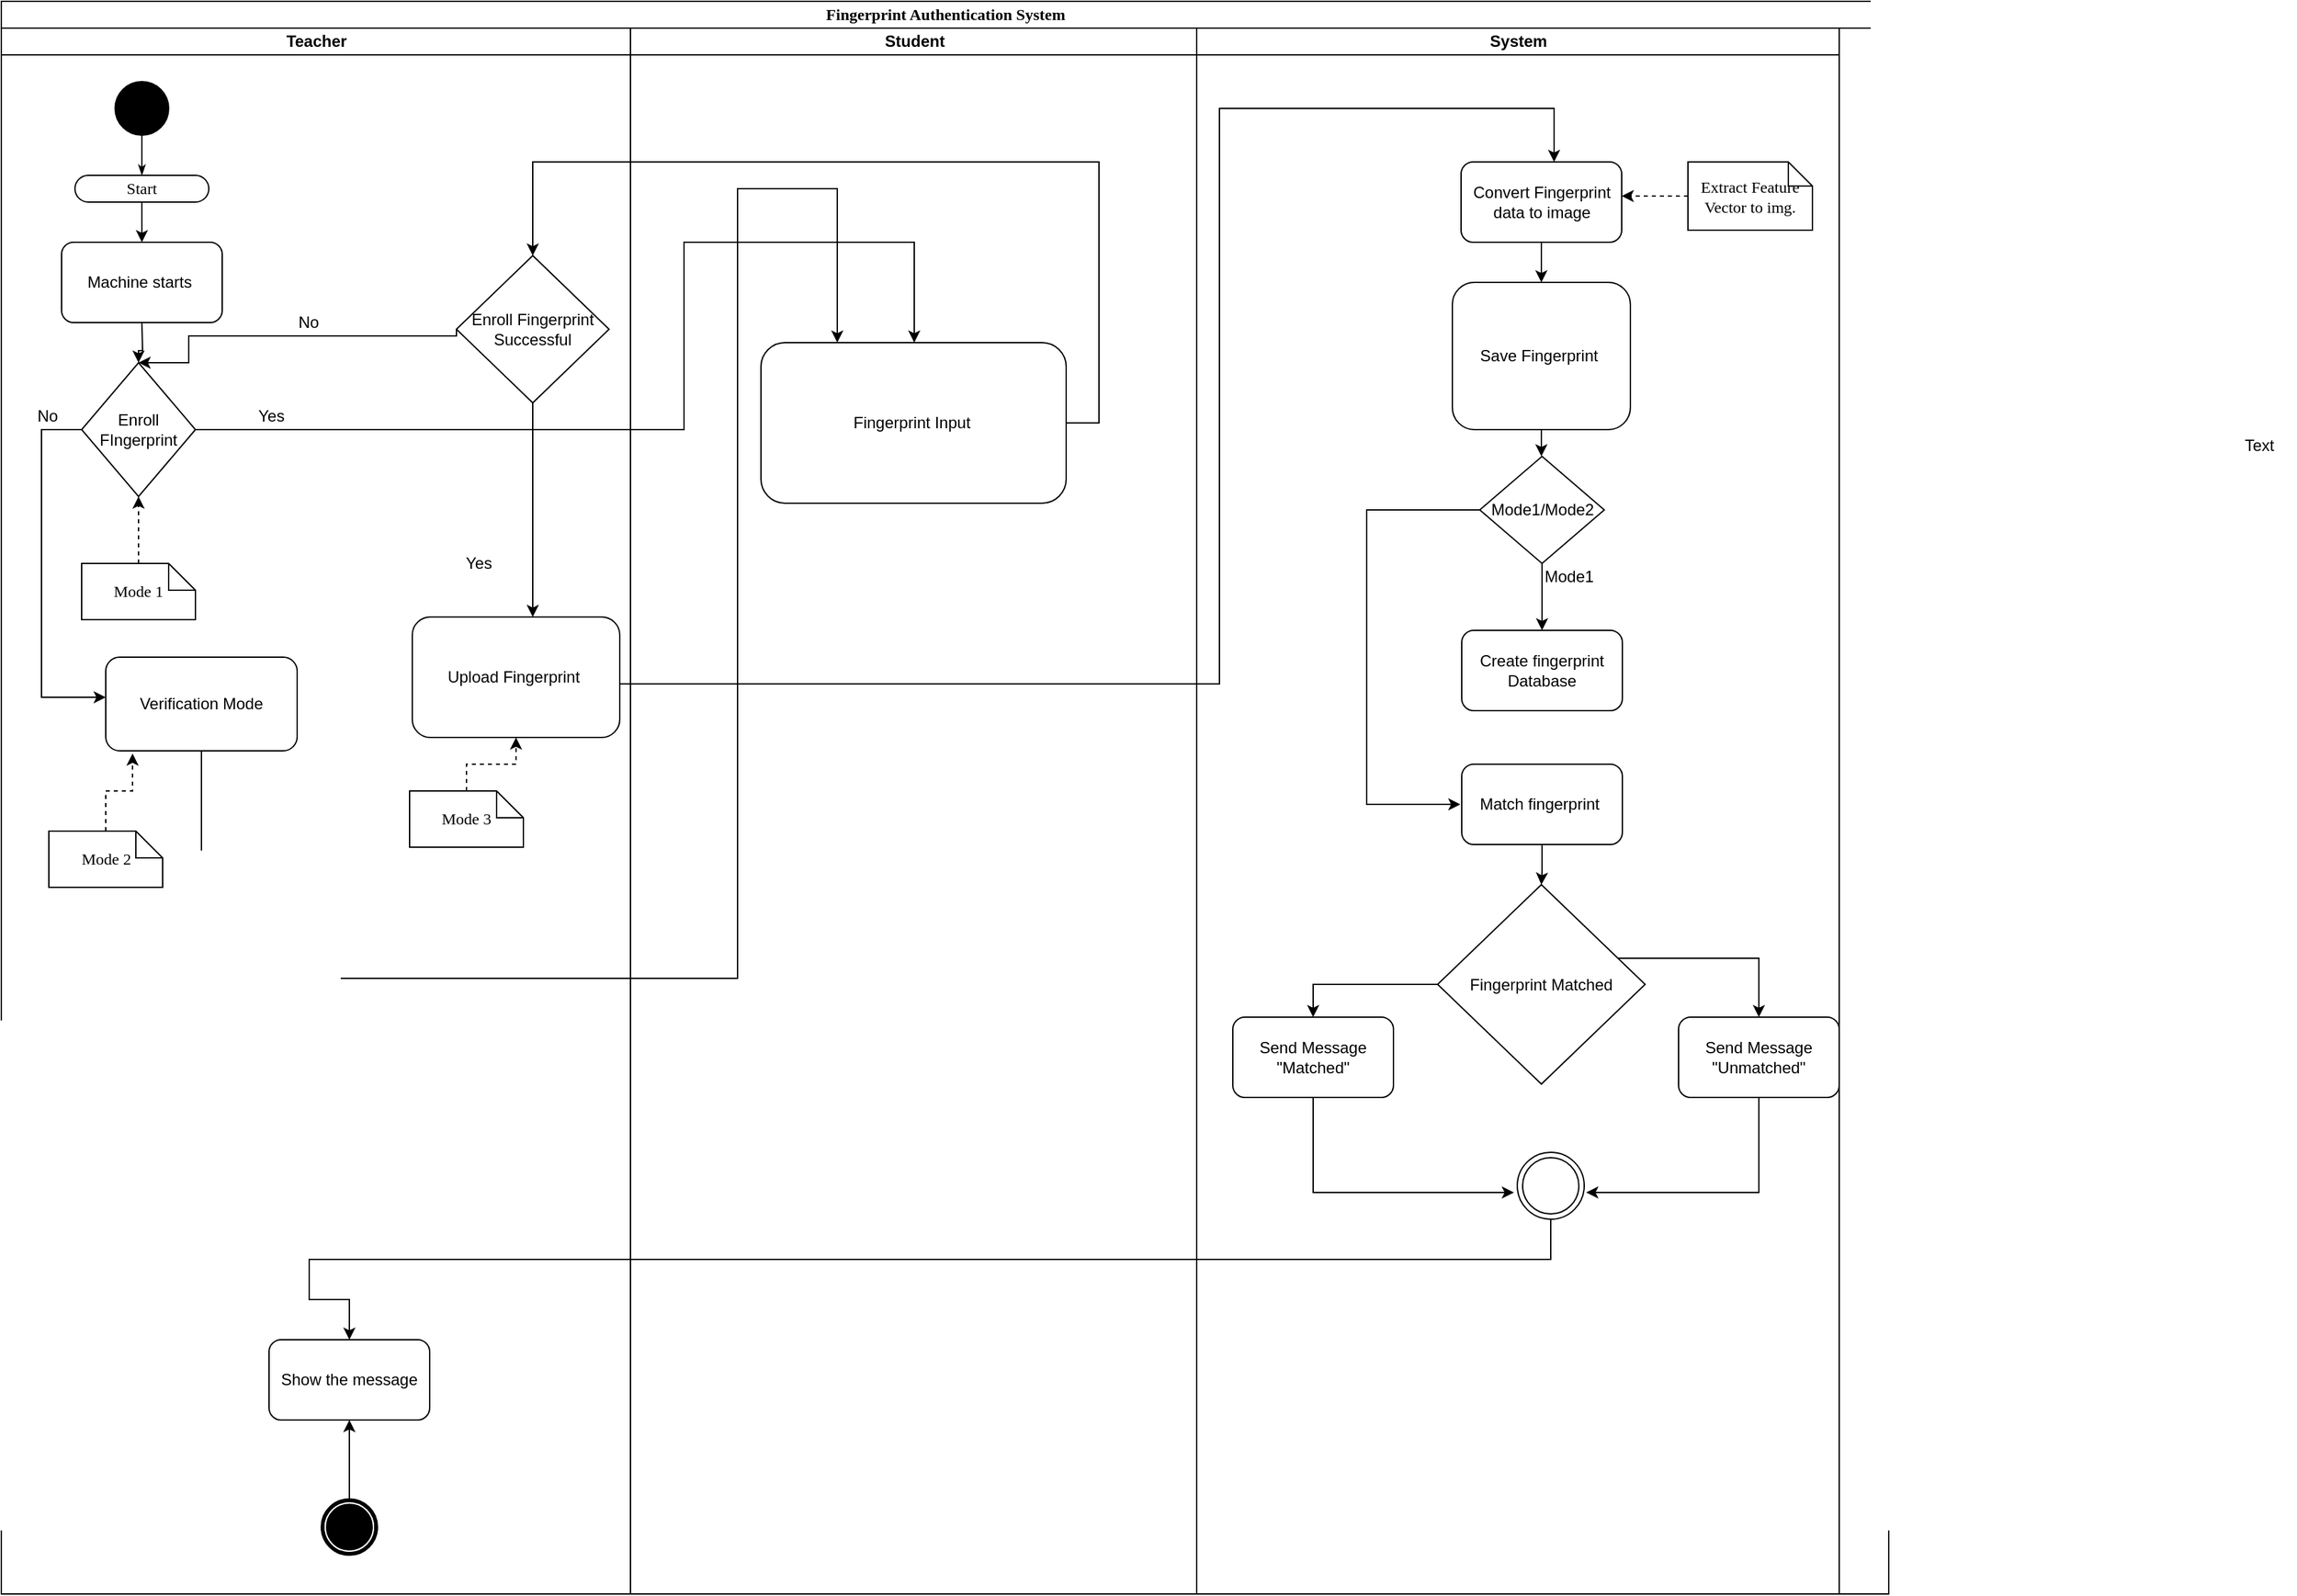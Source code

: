 <mxfile version="12.1.7" type="device" pages="1"><diagram name="Page-1" id="0783ab3e-0a74-02c8-0abd-f7b4e66b4bec"><mxGraphModel dx="927" dy="1521" grid="1" gridSize="10" guides="1" tooltips="1" connect="1" arrows="1" fold="1" page="1" pageScale="1" pageWidth="850" pageHeight="1100" background="#ffffff" math="0" shadow="0"><root><mxCell id="0"/><mxCell id="1" parent="0"/><mxCell id="1c1d494c118603dd-1" value="Fingerprint Authentication System" style="swimlane;html=1;childLayout=stackLayout;startSize=20;rounded=0;shadow=0;comic=0;labelBackgroundColor=none;strokeColor=#000000;strokeWidth=1;fillColor=#ffffff;fontFamily=Verdana;fontSize=12;fontColor=#000000;align=center;" parent="1" vertex="1"><mxGeometry x="90" y="-660" width="1410" height="1190" as="geometry"/></mxCell><mxCell id="84ip5CYYJMGptJ2kDRtu-42" value="" style="edgeStyle=orthogonalEdgeStyle;rounded=0;orthogonalLoop=1;jettySize=auto;html=1;" edge="1" parent="1c1d494c118603dd-1" source="84ip5CYYJMGptJ2kDRtu-13" target="84ip5CYYJMGptJ2kDRtu-22"><mxGeometry relative="1" as="geometry"><Array as="points"><mxPoint x="820" y="315"/><mxPoint x="820" y="120"/><mxPoint x="397" y="120"/></Array></mxGeometry></mxCell><mxCell id="84ip5CYYJMGptJ2kDRtu-70" value="" style="edgeStyle=orthogonalEdgeStyle;rounded=0;orthogonalLoop=1;jettySize=auto;html=1;" edge="1" parent="1c1d494c118603dd-1" source="84ip5CYYJMGptJ2kDRtu-57"><mxGeometry relative="1" as="geometry"><mxPoint x="1160" y="120" as="targetPoint"/><Array as="points"><mxPoint x="910" y="510"/><mxPoint x="910" y="80"/><mxPoint x="1160" y="80"/></Array></mxGeometry></mxCell><mxCell id="1c1d494c118603dd-2" value="Teacher" style="swimlane;html=1;startSize=20;" parent="1c1d494c118603dd-1" vertex="1"><mxGeometry y="20" width="470" height="1170" as="geometry"/></mxCell><mxCell id="84ip5CYYJMGptJ2kDRtu-9" value="" style="edgeStyle=orthogonalEdgeStyle;rounded=0;orthogonalLoop=1;jettySize=auto;html=1;dashed=1;" edge="1" parent="1c1d494c118603dd-2" source="1c1d494c118603dd-21" target="84ip5CYYJMGptJ2kDRtu-6"><mxGeometry relative="1" as="geometry"><mxPoint x="55" y="320" as="targetPoint"/></mxGeometry></mxCell><mxCell id="1c1d494c118603dd-21" value="Mode 1" style="shape=note;whiteSpace=wrap;html=1;rounded=0;shadow=0;comic=0;labelBackgroundColor=none;strokeColor=#000000;strokeWidth=1;fillColor=#ffffff;fontFamily=Verdana;fontSize=12;fontColor=#000000;align=center;size=20;" parent="1c1d494c118603dd-2" vertex="1"><mxGeometry x="60" y="400" width="85" height="42" as="geometry"/></mxCell><mxCell id="60571a20871a0731-4" value="" style="ellipse;whiteSpace=wrap;html=1;rounded=0;shadow=0;comic=0;labelBackgroundColor=none;strokeColor=#000000;strokeWidth=1;fillColor=#000000;fontFamily=Verdana;fontSize=12;fontColor=#000000;align=center;" parent="1c1d494c118603dd-2" vertex="1"><mxGeometry x="85" y="40" width="40" height="40" as="geometry"/></mxCell><mxCell id="84ip5CYYJMGptJ2kDRtu-5" value="" style="edgeStyle=orthogonalEdgeStyle;rounded=0;orthogonalLoop=1;jettySize=auto;html=1;" edge="1" parent="1c1d494c118603dd-2" source="60571a20871a0731-8"><mxGeometry relative="1" as="geometry"><mxPoint x="105" y="160" as="targetPoint"/></mxGeometry></mxCell><mxCell id="60571a20871a0731-8" value="Start" style="rounded=1;whiteSpace=wrap;html=1;shadow=0;comic=0;labelBackgroundColor=none;strokeColor=#000000;strokeWidth=1;fillColor=#ffffff;fontFamily=Verdana;fontSize=12;fontColor=#000000;align=center;arcSize=50;" parent="1c1d494c118603dd-2" vertex="1"><mxGeometry x="55" y="110" width="100" height="20" as="geometry"/></mxCell><mxCell id="1c1d494c118603dd-27" style="edgeStyle=orthogonalEdgeStyle;rounded=0;html=1;labelBackgroundColor=none;startArrow=none;startFill=0;startSize=5;endArrow=classicThin;endFill=1;endSize=5;jettySize=auto;orthogonalLoop=1;strokeColor=#000000;strokeWidth=1;fontFamily=Verdana;fontSize=12;fontColor=#000000;" parent="1c1d494c118603dd-2" source="60571a20871a0731-4" target="60571a20871a0731-8" edge="1"><mxGeometry relative="1" as="geometry"/></mxCell><mxCell id="84ip5CYYJMGptJ2kDRtu-7" value="" style="edgeStyle=orthogonalEdgeStyle;rounded=0;orthogonalLoop=1;jettySize=auto;html=1;" edge="1" parent="1c1d494c118603dd-2" target="84ip5CYYJMGptJ2kDRtu-6"><mxGeometry relative="1" as="geometry"><mxPoint x="105" y="220" as="sourcePoint"/></mxGeometry></mxCell><mxCell id="84ip5CYYJMGptJ2kDRtu-6" value="Enroll FIngerprint" style="rhombus;whiteSpace=wrap;html=1;direction=south;" vertex="1" parent="1c1d494c118603dd-2"><mxGeometry x="60" y="250" width="85" height="100" as="geometry"/></mxCell><mxCell id="84ip5CYYJMGptJ2kDRtu-11" value="Yes" style="text;html=1;resizable=0;points=[];autosize=1;align=left;verticalAlign=top;spacingTop=-4;" vertex="1" parent="1c1d494c118603dd-2"><mxGeometry x="190" y="280" width="40" height="20" as="geometry"/></mxCell><mxCell id="84ip5CYYJMGptJ2kDRtu-27" value="" style="edgeStyle=orthogonalEdgeStyle;rounded=0;orthogonalLoop=1;jettySize=auto;html=1;exitX=0.5;exitY=1;exitDx=0;exitDy=0;" edge="1" parent="1c1d494c118603dd-2" source="84ip5CYYJMGptJ2kDRtu-6" target="84ip5CYYJMGptJ2kDRtu-25"><mxGeometry relative="1" as="geometry"><mxPoint x="40" y="500" as="targetPoint"/><Array as="points"><mxPoint x="30" y="300"/><mxPoint x="30" y="500"/></Array></mxGeometry></mxCell><mxCell id="84ip5CYYJMGptJ2kDRtu-18" value="No" style="text;html=1;resizable=0;points=[];autosize=1;align=left;verticalAlign=top;spacingTop=-4;" vertex="1" parent="1c1d494c118603dd-2"><mxGeometry x="25" y="280" width="30" height="20" as="geometry"/></mxCell><mxCell id="84ip5CYYJMGptJ2kDRtu-20" value="&lt;span style=&quot;white-space: normal&quot;&gt;Machine starts&amp;nbsp;&lt;/span&gt;" style="rounded=1;whiteSpace=wrap;html=1;" vertex="1" parent="1c1d494c118603dd-2"><mxGeometry x="45" y="160" width="120" height="60" as="geometry"/></mxCell><mxCell id="84ip5CYYJMGptJ2kDRtu-25" value="Verification Mode" style="rounded=1;whiteSpace=wrap;html=1;" vertex="1" parent="1c1d494c118603dd-2"><mxGeometry x="78" y="470" width="143" height="70" as="geometry"/></mxCell><mxCell id="84ip5CYYJMGptJ2kDRtu-29" value="" style="edgeStyle=orthogonalEdgeStyle;rounded=0;orthogonalLoop=1;jettySize=auto;html=1;dashed=1;entryX=0.14;entryY=1.029;entryDx=0;entryDy=0;entryPerimeter=0;" edge="1" parent="1c1d494c118603dd-2" source="84ip5CYYJMGptJ2kDRtu-28" target="84ip5CYYJMGptJ2kDRtu-25"><mxGeometry relative="1" as="geometry"><mxPoint x="100" y="550" as="targetPoint"/></mxGeometry></mxCell><mxCell id="84ip5CYYJMGptJ2kDRtu-28" value="Mode 2" style="shape=note;whiteSpace=wrap;html=1;rounded=0;shadow=0;comic=0;labelBackgroundColor=none;strokeColor=#000000;strokeWidth=1;fillColor=#ffffff;fontFamily=Verdana;fontSize=12;fontColor=#000000;align=center;size=20;" vertex="1" parent="1c1d494c118603dd-2"><mxGeometry x="35.5" y="600" width="85" height="42" as="geometry"/></mxCell><mxCell id="84ip5CYYJMGptJ2kDRtu-61" value="" style="edgeStyle=orthogonalEdgeStyle;rounded=0;orthogonalLoop=1;jettySize=auto;html=1;exitX=0.5;exitY=1;exitDx=0;exitDy=0;entryX=0;entryY=0.5;entryDx=0;entryDy=0;" edge="1" parent="1c1d494c118603dd-2" source="84ip5CYYJMGptJ2kDRtu-22" target="84ip5CYYJMGptJ2kDRtu-6"><mxGeometry relative="1" as="geometry"><mxPoint x="110" y="250" as="targetPoint"/><Array as="points"><mxPoint x="340" y="230"/><mxPoint x="140" y="230"/><mxPoint x="140" y="250"/></Array></mxGeometry></mxCell><mxCell id="84ip5CYYJMGptJ2kDRtu-93" value="" style="edgeStyle=orthogonalEdgeStyle;rounded=0;orthogonalLoop=1;jettySize=auto;html=1;" edge="1" parent="1c1d494c118603dd-2" source="84ip5CYYJMGptJ2kDRtu-22" target="84ip5CYYJMGptJ2kDRtu-57"><mxGeometry relative="1" as="geometry"><Array as="points"><mxPoint x="397" y="400"/><mxPoint x="397" y="400"/></Array></mxGeometry></mxCell><mxCell id="84ip5CYYJMGptJ2kDRtu-22" value="Enroll Fingerprint&lt;br&gt;Successful" style="rhombus;whiteSpace=wrap;html=1;direction=south;" vertex="1" parent="1c1d494c118603dd-2"><mxGeometry x="340" y="170" width="114" height="110" as="geometry"/></mxCell><mxCell id="84ip5CYYJMGptJ2kDRtu-57" value="Upload Fingerprint&amp;nbsp;" style="rounded=1;whiteSpace=wrap;html=1;" vertex="1" parent="1c1d494c118603dd-2"><mxGeometry x="307" y="440" width="155" height="90" as="geometry"/></mxCell><mxCell id="84ip5CYYJMGptJ2kDRtu-58" value="Yes" style="text;html=1;resizable=0;points=[];autosize=1;align=left;verticalAlign=top;spacingTop=-4;" vertex="1" parent="1c1d494c118603dd-2"><mxGeometry x="344.5" y="390" width="40" height="20" as="geometry"/></mxCell><mxCell id="84ip5CYYJMGptJ2kDRtu-94" value="" style="edgeStyle=orthogonalEdgeStyle;rounded=0;orthogonalLoop=1;jettySize=auto;html=1;dashed=1;" edge="1" parent="1c1d494c118603dd-2" source="84ip5CYYJMGptJ2kDRtu-65" target="84ip5CYYJMGptJ2kDRtu-57"><mxGeometry relative="1" as="geometry"/></mxCell><mxCell id="84ip5CYYJMGptJ2kDRtu-65" value="Mode 3" style="shape=note;whiteSpace=wrap;html=1;rounded=0;shadow=0;comic=0;labelBackgroundColor=none;strokeColor=#000000;strokeWidth=1;fillColor=#ffffff;fontFamily=Verdana;fontSize=12;fontColor=#000000;align=center;size=20;direction=east;" vertex="1" parent="1c1d494c118603dd-2"><mxGeometry x="305" y="570" width="85" height="42" as="geometry"/></mxCell><mxCell id="84ip5CYYJMGptJ2kDRtu-129" value="Show the message" style="rounded=1;whiteSpace=wrap;html=1;" vertex="1" parent="1c1d494c118603dd-2"><mxGeometry x="200" y="980" width="120" height="60" as="geometry"/></mxCell><mxCell id="84ip5CYYJMGptJ2kDRtu-130" value="" style="edgeStyle=orthogonalEdgeStyle;rounded=0;orthogonalLoop=1;jettySize=auto;html=1;" edge="1" parent="1c1d494c118603dd-2" source="60571a20871a0731-5" target="84ip5CYYJMGptJ2kDRtu-129"><mxGeometry relative="1" as="geometry"/></mxCell><mxCell id="60571a20871a0731-5" value="" style="shape=mxgraph.bpmn.shape;html=1;verticalLabelPosition=bottom;labelBackgroundColor=#ffffff;verticalAlign=top;perimeter=ellipsePerimeter;outline=end;symbol=terminate;rounded=0;shadow=0;comic=0;strokeColor=#000000;strokeWidth=1;fillColor=#ffffff;fontFamily=Verdana;fontSize=12;fontColor=#000000;align=center;" parent="1c1d494c118603dd-2" vertex="1"><mxGeometry x="240" y="1100" width="40" height="40" as="geometry"/></mxCell><mxCell id="84ip5CYYJMGptJ2kDRtu-132" value="No" style="text;html=1;resizable=0;points=[];autosize=1;align=left;verticalAlign=top;spacingTop=-4;" vertex="1" parent="1c1d494c118603dd-2"><mxGeometry x="220" y="210" width="30" height="20" as="geometry"/></mxCell><mxCell id="1c1d494c118603dd-3" value="Student" style="swimlane;html=1;startSize=20;" parent="1c1d494c118603dd-1" vertex="1"><mxGeometry x="470" y="20" width="423" height="1170" as="geometry"/></mxCell><mxCell id="84ip5CYYJMGptJ2kDRtu-13" value="Fingerprint Input&amp;nbsp;" style="rounded=1;whiteSpace=wrap;html=1;direction=west;" vertex="1" parent="1c1d494c118603dd-3"><mxGeometry x="97.5" y="235" width="228" height="120" as="geometry"/></mxCell><mxCell id="84ip5CYYJMGptJ2kDRtu-86" value="" style="edgeStyle=orthogonalEdgeStyle;rounded=0;orthogonalLoop=1;jettySize=auto;html=1;entryX=0.75;entryY=1;entryDx=0;entryDy=0;" edge="1" parent="1c1d494c118603dd-1" source="84ip5CYYJMGptJ2kDRtu-25" target="84ip5CYYJMGptJ2kDRtu-13"><mxGeometry relative="1" as="geometry"><mxPoint x="600" y="150" as="targetPoint"/><Array as="points"><mxPoint x="150" y="730"/><mxPoint x="550" y="730"/><mxPoint x="550" y="140"/><mxPoint x="625" y="140"/></Array></mxGeometry></mxCell><mxCell id="84ip5CYYJMGptJ2kDRtu-90" value="" style="edgeStyle=orthogonalEdgeStyle;rounded=0;orthogonalLoop=1;jettySize=auto;html=1;" edge="1" parent="1c1d494c118603dd-1" source="84ip5CYYJMGptJ2kDRtu-6" target="84ip5CYYJMGptJ2kDRtu-13"><mxGeometry relative="1" as="geometry"><mxPoint x="670" y="180" as="targetPoint"/><Array as="points"><mxPoint x="510" y="320"/><mxPoint x="510" y="180"/><mxPoint x="682" y="180"/></Array></mxGeometry></mxCell><mxCell id="1c1d494c118603dd-4" value="System" style="swimlane;html=1;startSize=20;" parent="1c1d494c118603dd-1" vertex="1"><mxGeometry x="893" y="20" width="480" height="1170" as="geometry"/></mxCell><mxCell id="84ip5CYYJMGptJ2kDRtu-77" value="" style="edgeStyle=orthogonalEdgeStyle;rounded=0;orthogonalLoop=1;jettySize=auto;html=1;" edge="1" parent="1c1d494c118603dd-4" source="84ip5CYYJMGptJ2kDRtu-72" target="84ip5CYYJMGptJ2kDRtu-76"><mxGeometry relative="1" as="geometry"><Array as="points"><mxPoint x="258" y="210"/><mxPoint x="258" y="210"/></Array></mxGeometry></mxCell><mxCell id="84ip5CYYJMGptJ2kDRtu-72" value="Convert Fingerprint data to image" style="rounded=1;whiteSpace=wrap;html=1;" vertex="1" parent="1c1d494c118603dd-4"><mxGeometry x="197.5" y="100" width="120" height="60" as="geometry"/></mxCell><mxCell id="84ip5CYYJMGptJ2kDRtu-140" value="" style="edgeStyle=orthogonalEdgeStyle;rounded=0;orthogonalLoop=1;jettySize=auto;html=1;" edge="1" parent="1c1d494c118603dd-4" source="84ip5CYYJMGptJ2kDRtu-76" target="84ip5CYYJMGptJ2kDRtu-134"><mxGeometry relative="1" as="geometry"/></mxCell><mxCell id="84ip5CYYJMGptJ2kDRtu-76" value="Save Fingerprint&amp;nbsp;" style="rounded=1;whiteSpace=wrap;html=1;" vertex="1" parent="1c1d494c118603dd-4"><mxGeometry x="191" y="190" width="133" height="110" as="geometry"/></mxCell><mxCell id="84ip5CYYJMGptJ2kDRtu-78" value="Create fingerprint Database" style="rounded=1;whiteSpace=wrap;html=1;" vertex="1" parent="1c1d494c118603dd-4"><mxGeometry x="198" y="450" width="120" height="60" as="geometry"/></mxCell><mxCell id="84ip5CYYJMGptJ2kDRtu-81" value="" style="edgeStyle=orthogonalEdgeStyle;rounded=0;orthogonalLoop=1;jettySize=auto;html=1;dashed=1;" edge="1" parent="1c1d494c118603dd-4" source="84ip5CYYJMGptJ2kDRtu-80" target="84ip5CYYJMGptJ2kDRtu-72"><mxGeometry relative="1" as="geometry"><Array as="points"><mxPoint x="327" y="126"/><mxPoint x="327" y="126"/></Array></mxGeometry></mxCell><mxCell id="84ip5CYYJMGptJ2kDRtu-80" value="Extract Feature Vector to img." style="shape=note;whiteSpace=wrap;html=1;rounded=0;shadow=0;comic=0;labelBackgroundColor=none;strokeColor=#000000;strokeWidth=1;fillColor=#ffffff;fontFamily=Verdana;fontSize=12;fontColor=#000000;align=center;size=18;" vertex="1" parent="1c1d494c118603dd-4"><mxGeometry x="367" y="100" width="93" height="51" as="geometry"/></mxCell><mxCell id="84ip5CYYJMGptJ2kDRtu-106" value="" style="edgeStyle=orthogonalEdgeStyle;rounded=0;orthogonalLoop=1;jettySize=auto;html=1;" edge="1" parent="1c1d494c118603dd-4" source="84ip5CYYJMGptJ2kDRtu-102" target="84ip5CYYJMGptJ2kDRtu-105"><mxGeometry relative="1" as="geometry"/></mxCell><mxCell id="84ip5CYYJMGptJ2kDRtu-102" value="Match fingerprint&amp;nbsp;" style="rounded=1;whiteSpace=wrap;html=1;" vertex="1" parent="1c1d494c118603dd-4"><mxGeometry x="198" y="550" width="120" height="60" as="geometry"/></mxCell><mxCell id="84ip5CYYJMGptJ2kDRtu-108" value="" style="edgeStyle=orthogonalEdgeStyle;rounded=0;orthogonalLoop=1;jettySize=auto;html=1;entryX=0.5;entryY=0;entryDx=0;entryDy=0;" edge="1" parent="1c1d494c118603dd-4" source="84ip5CYYJMGptJ2kDRtu-105" target="84ip5CYYJMGptJ2kDRtu-109"><mxGeometry relative="1" as="geometry"><mxPoint x="107" y="694.5" as="targetPoint"/></mxGeometry></mxCell><mxCell id="84ip5CYYJMGptJ2kDRtu-111" value="" style="edgeStyle=orthogonalEdgeStyle;rounded=0;orthogonalLoop=1;jettySize=auto;html=1;entryX=0.5;entryY=0;entryDx=0;entryDy=0;" edge="1" parent="1c1d494c118603dd-4" source="84ip5CYYJMGptJ2kDRtu-105" target="84ip5CYYJMGptJ2kDRtu-112"><mxGeometry relative="1" as="geometry"><mxPoint x="427" y="695" as="targetPoint"/><Array as="points"><mxPoint x="420" y="695"/></Array></mxGeometry></mxCell><mxCell id="84ip5CYYJMGptJ2kDRtu-105" value="Fingerprint Matched" style="rhombus;whiteSpace=wrap;html=1;" vertex="1" parent="1c1d494c118603dd-4"><mxGeometry x="180" y="640" width="155" height="149" as="geometry"/></mxCell><mxCell id="84ip5CYYJMGptJ2kDRtu-116" value="" style="edgeStyle=orthogonalEdgeStyle;rounded=0;orthogonalLoop=1;jettySize=auto;html=1;" edge="1" parent="1c1d494c118603dd-4" source="84ip5CYYJMGptJ2kDRtu-109"><mxGeometry relative="1" as="geometry"><mxPoint x="237" y="870" as="targetPoint"/><Array as="points"><mxPoint x="87" y="870"/><mxPoint x="237" y="870"/></Array></mxGeometry></mxCell><mxCell id="84ip5CYYJMGptJ2kDRtu-109" value="Send Message &quot;Matched&quot;" style="rounded=1;whiteSpace=wrap;html=1;" vertex="1" parent="1c1d494c118603dd-4"><mxGeometry x="27" y="739" width="120" height="60" as="geometry"/></mxCell><mxCell id="84ip5CYYJMGptJ2kDRtu-118" value="" style="edgeStyle=orthogonalEdgeStyle;rounded=0;orthogonalLoop=1;jettySize=auto;html=1;" edge="1" parent="1c1d494c118603dd-4" source="84ip5CYYJMGptJ2kDRtu-112"><mxGeometry relative="1" as="geometry"><mxPoint x="291" y="870" as="targetPoint"/><Array as="points"><mxPoint x="420" y="870"/><mxPoint x="291" y="870"/></Array></mxGeometry></mxCell><mxCell id="84ip5CYYJMGptJ2kDRtu-112" value="Send Message &quot;Unmatched&quot;" style="rounded=1;whiteSpace=wrap;html=1;" vertex="1" parent="1c1d494c118603dd-4"><mxGeometry x="360" y="739" width="120" height="60" as="geometry"/></mxCell><mxCell id="84ip5CYYJMGptJ2kDRtu-114" value="" style="ellipse;shape=doubleEllipse;whiteSpace=wrap;html=1;aspect=fixed;" vertex="1" parent="1c1d494c118603dd-4"><mxGeometry x="239.5" y="840" width="50" height="50" as="geometry"/></mxCell><mxCell id="84ip5CYYJMGptJ2kDRtu-136" value="" style="edgeStyle=orthogonalEdgeStyle;rounded=0;orthogonalLoop=1;jettySize=auto;html=1;" edge="1" parent="1c1d494c118603dd-4" source="84ip5CYYJMGptJ2kDRtu-134" target="84ip5CYYJMGptJ2kDRtu-78"><mxGeometry relative="1" as="geometry"/></mxCell><mxCell id="84ip5CYYJMGptJ2kDRtu-142" value="" style="edgeStyle=orthogonalEdgeStyle;rounded=0;orthogonalLoop=1;jettySize=auto;html=1;" edge="1" parent="1c1d494c118603dd-4" source="84ip5CYYJMGptJ2kDRtu-134"><mxGeometry relative="1" as="geometry"><mxPoint x="197" y="580" as="targetPoint"/><Array as="points"><mxPoint x="127" y="360"/><mxPoint x="127" y="580"/></Array></mxGeometry></mxCell><mxCell id="84ip5CYYJMGptJ2kDRtu-134" value="Mode1/Mode2" style="rhombus;whiteSpace=wrap;html=1;" vertex="1" parent="1c1d494c118603dd-4"><mxGeometry x="211.5" y="320" width="93" height="80" as="geometry"/></mxCell><mxCell id="84ip5CYYJMGptJ2kDRtu-137" value="Mode1" style="text;html=1;resizable=0;points=[];autosize=1;align=left;verticalAlign=top;spacingTop=-4;" vertex="1" parent="1c1d494c118603dd-4"><mxGeometry x="258" y="400" width="50" height="20" as="geometry"/></mxCell><mxCell id="84ip5CYYJMGptJ2kDRtu-124" value="" style="edgeStyle=orthogonalEdgeStyle;rounded=0;orthogonalLoop=1;jettySize=auto;html=1;entryX=0.5;entryY=0;entryDx=0;entryDy=0;" edge="1" parent="1c1d494c118603dd-1" source="84ip5CYYJMGptJ2kDRtu-114" target="84ip5CYYJMGptJ2kDRtu-129"><mxGeometry relative="1" as="geometry"><mxPoint x="260" y="970" as="targetPoint"/><Array as="points"><mxPoint x="1158" y="940"/><mxPoint x="230" y="940"/><mxPoint x="230" y="970"/><mxPoint x="260" y="970"/></Array></mxGeometry></mxCell><mxCell id="84ip5CYYJMGptJ2kDRtu-82" value="Text" style="text;html=1;resizable=0;points=[];autosize=1;align=left;verticalAlign=top;spacingTop=-4;" vertex="1" parent="1"><mxGeometry x="1764" y="-338" width="40" height="20" as="geometry"/></mxCell></root></mxGraphModel></diagram></mxfile>